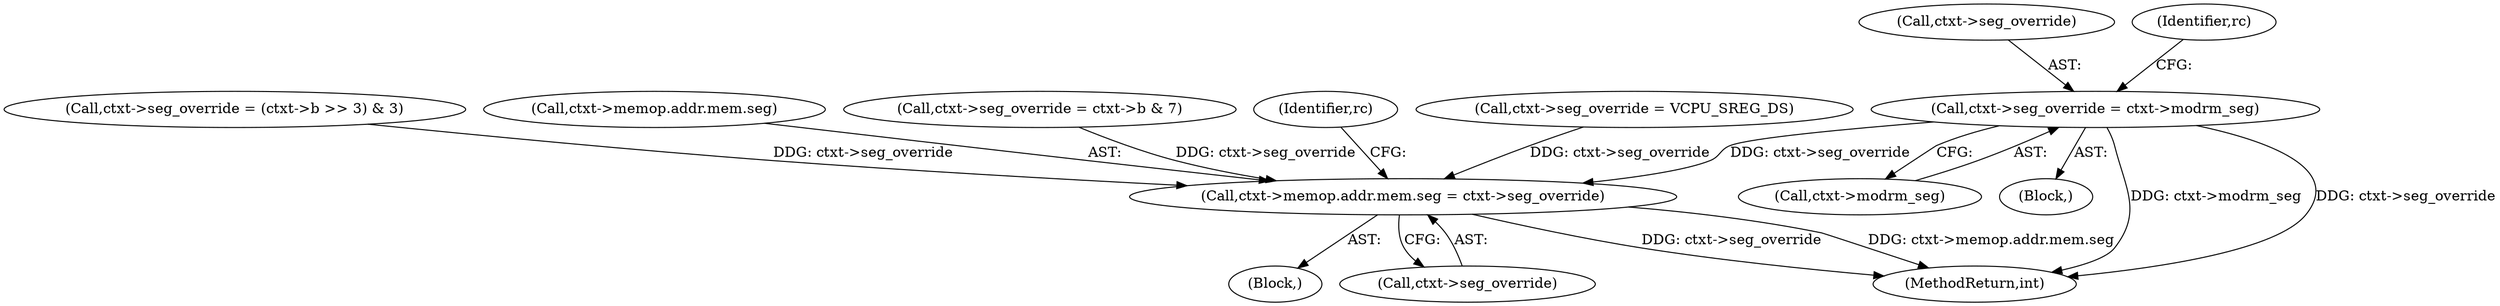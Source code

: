 digraph "0_linux_a430c9166312e1aa3d80bce32374233bdbfeba32@pointer" {
"1000889" [label="(Call,ctxt->seg_override = ctxt->modrm_seg)"];
"1000924" [label="(Call,ctxt->memop.addr.mem.seg = ctxt->seg_override)"];
"1000133" [label="(Block,)"];
"1000934" [label="(Call,ctxt->seg_override)"];
"1000893" [label="(Call,ctxt->modrm_seg)"];
"1000321" [label="(Call,ctxt->seg_override = (ctxt->b >> 3) & 3)"];
"1000925" [label="(Call,ctxt->memop.addr.mem.seg)"];
"1000924" [label="(Call,ctxt->memop.addr.mem.seg = ctxt->seg_override)"];
"1000890" [label="(Call,ctxt->seg_override)"];
"1000338" [label="(Call,ctxt->seg_override = ctxt->b & 7)"];
"1000889" [label="(Call,ctxt->seg_override = ctxt->modrm_seg)"];
"1000938" [label="(Identifier,rc)"];
"1000919" [label="(Call,ctxt->seg_override = VCPU_SREG_DS)"];
"1000885" [label="(Block,)"];
"1001017" [label="(MethodReturn,int)"];
"1000913" [label="(Identifier,rc)"];
"1000889" -> "1000885"  [label="AST: "];
"1000889" -> "1000893"  [label="CFG: "];
"1000890" -> "1000889"  [label="AST: "];
"1000893" -> "1000889"  [label="AST: "];
"1000913" -> "1000889"  [label="CFG: "];
"1000889" -> "1001017"  [label="DDG: ctxt->modrm_seg"];
"1000889" -> "1001017"  [label="DDG: ctxt->seg_override"];
"1000889" -> "1000924"  [label="DDG: ctxt->seg_override"];
"1000924" -> "1000133"  [label="AST: "];
"1000924" -> "1000934"  [label="CFG: "];
"1000925" -> "1000924"  [label="AST: "];
"1000934" -> "1000924"  [label="AST: "];
"1000938" -> "1000924"  [label="CFG: "];
"1000924" -> "1001017"  [label="DDG: ctxt->seg_override"];
"1000924" -> "1001017"  [label="DDG: ctxt->memop.addr.mem.seg"];
"1000919" -> "1000924"  [label="DDG: ctxt->seg_override"];
"1000338" -> "1000924"  [label="DDG: ctxt->seg_override"];
"1000321" -> "1000924"  [label="DDG: ctxt->seg_override"];
}
